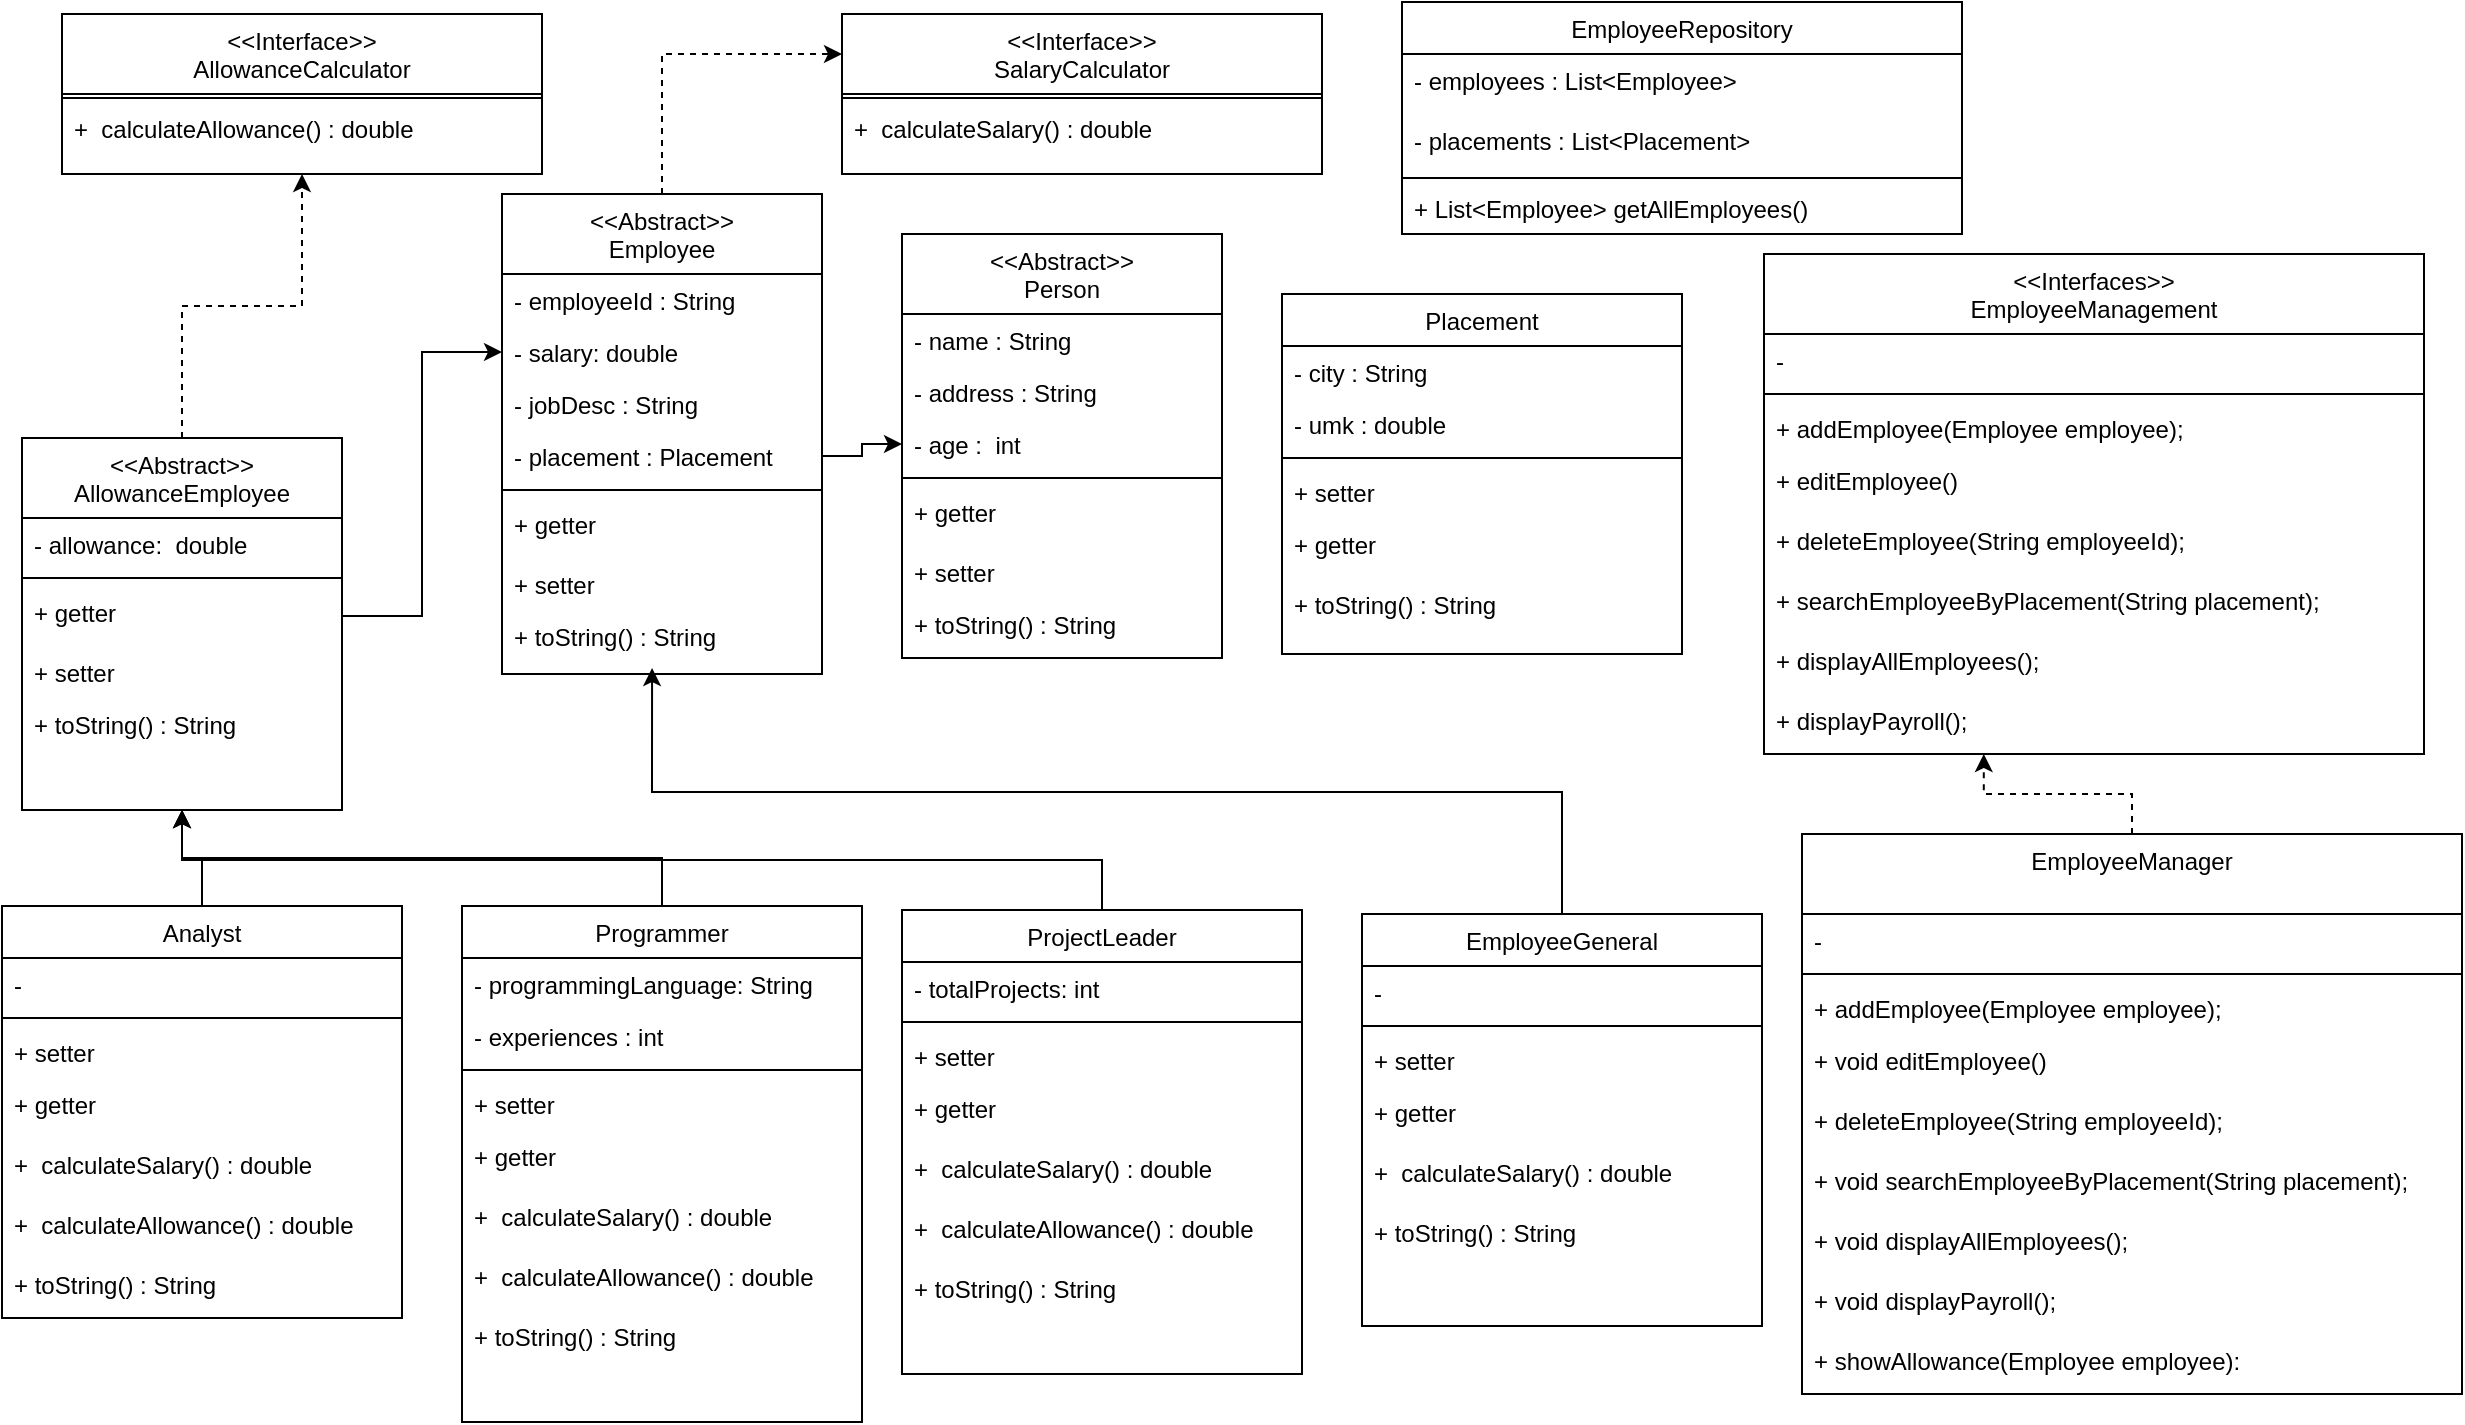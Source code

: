 <mxfile version="13.9.9" type="device"><diagram id="C5RBs43oDa-KdzZeNtuy" name="Page-1"><mxGraphModel dx="1217" dy="706" grid="1" gridSize="10" guides="1" tooltips="1" connect="1" arrows="1" fold="1" page="1" pageScale="1" pageWidth="827" pageHeight="1169" math="0" shadow="0"><root><mxCell id="WIyWlLk6GJQsqaUBKTNV-0"/><mxCell id="WIyWlLk6GJQsqaUBKTNV-1" parent="WIyWlLk6GJQsqaUBKTNV-0"/><mxCell id="zkfFHV4jXpPFQw0GAbJ--0" value="&lt;&lt;Abstract&gt;&gt;&#10;Person&#10;" style="swimlane;fontStyle=0;align=center;verticalAlign=top;childLayout=stackLayout;horizontal=1;startSize=40;horizontalStack=0;resizeParent=1;resizeLast=0;collapsible=1;marginBottom=0;rounded=0;shadow=0;strokeWidth=1;" parent="WIyWlLk6GJQsqaUBKTNV-1" vertex="1"><mxGeometry x="480" y="120" width="160" height="212" as="geometry"><mxRectangle x="230" y="140" width="160" height="26" as="alternateBounds"/></mxGeometry></mxCell><mxCell id="zkfFHV4jXpPFQw0GAbJ--1" value="- name : String" style="text;align=left;verticalAlign=top;spacingLeft=4;spacingRight=4;overflow=hidden;rotatable=0;points=[[0,0.5],[1,0.5]];portConstraint=eastwest;" parent="zkfFHV4jXpPFQw0GAbJ--0" vertex="1"><mxGeometry y="40" width="160" height="26" as="geometry"/></mxCell><mxCell id="zkfFHV4jXpPFQw0GAbJ--2" value="- address : String" style="text;align=left;verticalAlign=top;spacingLeft=4;spacingRight=4;overflow=hidden;rotatable=0;points=[[0,0.5],[1,0.5]];portConstraint=eastwest;rounded=0;shadow=0;html=0;" parent="zkfFHV4jXpPFQw0GAbJ--0" vertex="1"><mxGeometry y="66" width="160" height="26" as="geometry"/></mxCell><mxCell id="FQg5Q1cOkuZpACxGV6JW-0" value="- age :  int" style="text;align=left;verticalAlign=top;spacingLeft=4;spacingRight=4;overflow=hidden;rotatable=0;points=[[0,0.5],[1,0.5]];portConstraint=eastwest;rounded=0;shadow=0;html=0;" parent="zkfFHV4jXpPFQw0GAbJ--0" vertex="1"><mxGeometry y="92" width="160" height="26" as="geometry"/></mxCell><mxCell id="zkfFHV4jXpPFQw0GAbJ--4" value="" style="line;html=1;strokeWidth=1;align=left;verticalAlign=middle;spacingTop=-1;spacingLeft=3;spacingRight=3;rotatable=0;labelPosition=right;points=[];portConstraint=eastwest;" parent="zkfFHV4jXpPFQw0GAbJ--0" vertex="1"><mxGeometry y="118" width="160" height="8" as="geometry"/></mxCell><mxCell id="FQg5Q1cOkuZpACxGV6JW-2" value="+ getter" style="text;align=left;verticalAlign=top;spacingLeft=4;spacingRight=4;overflow=hidden;rotatable=0;points=[[0,0.5],[1,0.5]];portConstraint=eastwest;" parent="zkfFHV4jXpPFQw0GAbJ--0" vertex="1"><mxGeometry y="126" width="160" height="30" as="geometry"/></mxCell><mxCell id="FQg5Q1cOkuZpACxGV6JW-1" value="+ setter" style="text;align=left;verticalAlign=top;spacingLeft=4;spacingRight=4;overflow=hidden;rotatable=0;points=[[0,0.5],[1,0.5]];portConstraint=eastwest;" parent="zkfFHV4jXpPFQw0GAbJ--0" vertex="1"><mxGeometry y="156" width="160" height="26" as="geometry"/></mxCell><mxCell id="FQg5Q1cOkuZpACxGV6JW-3" value="+ toString() : String" style="text;align=left;verticalAlign=top;spacingLeft=4;spacingRight=4;overflow=hidden;rotatable=0;points=[[0,0.5],[1,0.5]];portConstraint=eastwest;" parent="zkfFHV4jXpPFQw0GAbJ--0" vertex="1"><mxGeometry y="182" width="160" height="30" as="geometry"/></mxCell><mxCell id="ZSOCnqieqdstz5WkDLky-48" style="edgeStyle=orthogonalEdgeStyle;rounded=0;orthogonalLoop=1;jettySize=auto;html=1;exitX=0.5;exitY=0;exitDx=0;exitDy=0;entryX=0;entryY=0.25;entryDx=0;entryDy=0;dashed=1;" edge="1" parent="WIyWlLk6GJQsqaUBKTNV-1" source="FQg5Q1cOkuZpACxGV6JW-4" target="ZSOCnqieqdstz5WkDLky-25"><mxGeometry relative="1" as="geometry"/></mxCell><mxCell id="FQg5Q1cOkuZpACxGV6JW-4" value="&lt;&lt;Abstract&gt;&gt;&#10;Employee" style="swimlane;fontStyle=0;align=center;verticalAlign=top;childLayout=stackLayout;horizontal=1;startSize=40;horizontalStack=0;resizeParent=1;resizeLast=0;collapsible=1;marginBottom=0;rounded=0;shadow=0;strokeWidth=1;" parent="WIyWlLk6GJQsqaUBKTNV-1" vertex="1"><mxGeometry x="280" y="100" width="160" height="240" as="geometry"><mxRectangle x="230" y="140" width="160" height="26" as="alternateBounds"/></mxGeometry></mxCell><mxCell id="H35EbnX_3jbPwQ7uLqeX-40" value="- employeeId : String" style="text;align=left;verticalAlign=top;spacingLeft=4;spacingRight=4;overflow=hidden;rotatable=0;points=[[0,0.5],[1,0.5]];portConstraint=eastwest;" parent="FQg5Q1cOkuZpACxGV6JW-4" vertex="1"><mxGeometry y="40" width="160" height="26" as="geometry"/></mxCell><mxCell id="H35EbnX_3jbPwQ7uLqeX-41" value="- salary: double" style="text;align=left;verticalAlign=top;spacingLeft=4;spacingRight=4;overflow=hidden;rotatable=0;points=[[0,0.5],[1,0.5]];portConstraint=eastwest;" parent="FQg5Q1cOkuZpACxGV6JW-4" vertex="1"><mxGeometry y="66" width="160" height="26" as="geometry"/></mxCell><mxCell id="ZSOCnqieqdstz5WkDLky-0" value="- jobDesc : String" style="text;align=left;verticalAlign=top;spacingLeft=4;spacingRight=4;overflow=hidden;rotatable=0;points=[[0,0.5],[1,0.5]];portConstraint=eastwest;" vertex="1" parent="FQg5Q1cOkuZpACxGV6JW-4"><mxGeometry y="92" width="160" height="26" as="geometry"/></mxCell><mxCell id="ZSOCnqieqdstz5WkDLky-1" value="- placement : Placement" style="text;align=left;verticalAlign=top;spacingLeft=4;spacingRight=4;overflow=hidden;rotatable=0;points=[[0,0.5],[1,0.5]];portConstraint=eastwest;" vertex="1" parent="FQg5Q1cOkuZpACxGV6JW-4"><mxGeometry y="118" width="160" height="26" as="geometry"/></mxCell><mxCell id="FQg5Q1cOkuZpACxGV6JW-9" value="" style="line;html=1;strokeWidth=1;align=left;verticalAlign=middle;spacingTop=-1;spacingLeft=3;spacingRight=3;rotatable=0;labelPosition=right;points=[];portConstraint=eastwest;" parent="FQg5Q1cOkuZpACxGV6JW-4" vertex="1"><mxGeometry y="144" width="160" height="8" as="geometry"/></mxCell><mxCell id="H35EbnX_3jbPwQ7uLqeX-21" value="+ getter" style="text;align=left;verticalAlign=top;spacingLeft=4;spacingRight=4;overflow=hidden;rotatable=0;points=[[0,0.5],[1,0.5]];portConstraint=eastwest;" parent="FQg5Q1cOkuZpACxGV6JW-4" vertex="1"><mxGeometry y="152" width="160" height="30" as="geometry"/></mxCell><mxCell id="H35EbnX_3jbPwQ7uLqeX-22" value="+ setter" style="text;align=left;verticalAlign=top;spacingLeft=4;spacingRight=4;overflow=hidden;rotatable=0;points=[[0,0.5],[1,0.5]];portConstraint=eastwest;" parent="FQg5Q1cOkuZpACxGV6JW-4" vertex="1"><mxGeometry y="182" width="160" height="26" as="geometry"/></mxCell><mxCell id="FQg5Q1cOkuZpACxGV6JW-13" value="+ toString() : String" style="text;align=left;verticalAlign=top;spacingLeft=4;spacingRight=4;overflow=hidden;rotatable=0;points=[[0,0.5],[1,0.5]];portConstraint=eastwest;" parent="FQg5Q1cOkuZpACxGV6JW-4" vertex="1"><mxGeometry y="208" width="160" height="30" as="geometry"/></mxCell><mxCell id="ZSOCnqieqdstz5WkDLky-43" style="edgeStyle=orthogonalEdgeStyle;rounded=0;orthogonalLoop=1;jettySize=auto;html=1;exitX=0.5;exitY=0;exitDx=0;exitDy=0;entryX=0.5;entryY=1;entryDx=0;entryDy=0;" edge="1" parent="WIyWlLk6GJQsqaUBKTNV-1" source="nAmpYLz-utX4xb49w0z8-37" target="ZSOCnqieqdstz5WkDLky-32"><mxGeometry relative="1" as="geometry"/></mxCell><mxCell id="nAmpYLz-utX4xb49w0z8-37" value="Analyst" style="swimlane;fontStyle=0;align=center;verticalAlign=top;childLayout=stackLayout;horizontal=1;startSize=26;horizontalStack=0;resizeParent=1;resizeLast=0;collapsible=1;marginBottom=0;rounded=0;shadow=0;strokeWidth=1;" parent="WIyWlLk6GJQsqaUBKTNV-1" vertex="1"><mxGeometry x="30" y="456" width="200" height="206" as="geometry"><mxRectangle x="230" y="140" width="160" height="26" as="alternateBounds"/></mxGeometry></mxCell><mxCell id="nAmpYLz-utX4xb49w0z8-63" value="-" style="text;align=left;verticalAlign=top;spacingLeft=4;spacingRight=4;overflow=hidden;rotatable=0;points=[[0,0.5],[1,0.5]];portConstraint=eastwest;rounded=0;shadow=0;html=0;" parent="nAmpYLz-utX4xb49w0z8-37" vertex="1"><mxGeometry y="26" width="200" height="26" as="geometry"/></mxCell><mxCell id="nAmpYLz-utX4xb49w0z8-42" value="" style="line;html=1;strokeWidth=1;align=left;verticalAlign=middle;spacingTop=-1;spacingLeft=3;spacingRight=3;rotatable=0;labelPosition=right;points=[];portConstraint=eastwest;" parent="nAmpYLz-utX4xb49w0z8-37" vertex="1"><mxGeometry y="52" width="200" height="8" as="geometry"/></mxCell><mxCell id="H35EbnX_3jbPwQ7uLqeX-32" value="+ setter" style="text;align=left;verticalAlign=top;spacingLeft=4;spacingRight=4;overflow=hidden;rotatable=0;points=[[0,0.5],[1,0.5]];portConstraint=eastwest;" parent="nAmpYLz-utX4xb49w0z8-37" vertex="1"><mxGeometry y="60" width="200" height="26" as="geometry"/></mxCell><mxCell id="H35EbnX_3jbPwQ7uLqeX-33" value="+ getter" style="text;align=left;verticalAlign=top;spacingLeft=4;spacingRight=4;overflow=hidden;rotatable=0;points=[[0,0.5],[1,0.5]];portConstraint=eastwest;" parent="nAmpYLz-utX4xb49w0z8-37" vertex="1"><mxGeometry y="86" width="200" height="30" as="geometry"/></mxCell><mxCell id="ZSOCnqieqdstz5WkDLky-28" value="+  calculateSalary() : double" style="text;align=left;verticalAlign=top;spacingLeft=4;spacingRight=4;overflow=hidden;rotatable=0;points=[[0,0.5],[1,0.5]];portConstraint=eastwest;" vertex="1" parent="nAmpYLz-utX4xb49w0z8-37"><mxGeometry y="116" width="200" height="30" as="geometry"/></mxCell><mxCell id="ZSOCnqieqdstz5WkDLky-22" value="+  calculateAllowance() : double" style="text;align=left;verticalAlign=top;spacingLeft=4;spacingRight=4;overflow=hidden;rotatable=0;points=[[0,0.5],[1,0.5]];portConstraint=eastwest;" vertex="1" parent="nAmpYLz-utX4xb49w0z8-37"><mxGeometry y="146" width="200" height="30" as="geometry"/></mxCell><mxCell id="nAmpYLz-utX4xb49w0z8-46" value="+ toString() : String" style="text;align=left;verticalAlign=top;spacingLeft=4;spacingRight=4;overflow=hidden;rotatable=0;points=[[0,0.5],[1,0.5]];portConstraint=eastwest;" parent="nAmpYLz-utX4xb49w0z8-37" vertex="1"><mxGeometry y="176" width="200" height="30" as="geometry"/></mxCell><mxCell id="ZSOCnqieqdstz5WkDLky-44" style="edgeStyle=orthogonalEdgeStyle;rounded=0;orthogonalLoop=1;jettySize=auto;html=1;exitX=0.5;exitY=0;exitDx=0;exitDy=0;entryX=0.5;entryY=1;entryDx=0;entryDy=0;" edge="1" parent="WIyWlLk6GJQsqaUBKTNV-1" source="nAmpYLz-utX4xb49w0z8-47" target="ZSOCnqieqdstz5WkDLky-32"><mxGeometry relative="1" as="geometry"/></mxCell><mxCell id="nAmpYLz-utX4xb49w0z8-47" value="Programmer" style="swimlane;fontStyle=0;align=center;verticalAlign=top;childLayout=stackLayout;horizontal=1;startSize=26;horizontalStack=0;resizeParent=1;resizeLast=0;collapsible=1;marginBottom=0;rounded=0;shadow=0;strokeWidth=1;" parent="WIyWlLk6GJQsqaUBKTNV-1" vertex="1"><mxGeometry x="260" y="456" width="200" height="258" as="geometry"><mxRectangle x="230" y="140" width="160" height="26" as="alternateBounds"/></mxGeometry></mxCell><mxCell id="nAmpYLz-utX4xb49w0z8-60" value="- programmingLanguage: String" style="text;align=left;verticalAlign=top;spacingLeft=4;spacingRight=4;overflow=hidden;rotatable=0;points=[[0,0.5],[1,0.5]];portConstraint=eastwest;rounded=0;shadow=0;html=0;" parent="nAmpYLz-utX4xb49w0z8-47" vertex="1"><mxGeometry y="26" width="200" height="26" as="geometry"/></mxCell><mxCell id="ZSOCnqieqdstz5WkDLky-19" value="- experiences : int" style="text;align=left;verticalAlign=top;spacingLeft=4;spacingRight=4;overflow=hidden;rotatable=0;points=[[0,0.5],[1,0.5]];portConstraint=eastwest;rounded=0;shadow=0;html=0;" vertex="1" parent="nAmpYLz-utX4xb49w0z8-47"><mxGeometry y="52" width="200" height="26" as="geometry"/></mxCell><mxCell id="nAmpYLz-utX4xb49w0z8-52" value="" style="line;html=1;strokeWidth=1;align=left;verticalAlign=middle;spacingTop=-1;spacingLeft=3;spacingRight=3;rotatable=0;labelPosition=right;points=[];portConstraint=eastwest;" parent="nAmpYLz-utX4xb49w0z8-47" vertex="1"><mxGeometry y="78" width="200" height="8" as="geometry"/></mxCell><mxCell id="H35EbnX_3jbPwQ7uLqeX-34" value="+ setter" style="text;align=left;verticalAlign=top;spacingLeft=4;spacingRight=4;overflow=hidden;rotatable=0;points=[[0,0.5],[1,0.5]];portConstraint=eastwest;" parent="nAmpYLz-utX4xb49w0z8-47" vertex="1"><mxGeometry y="86" width="200" height="26" as="geometry"/></mxCell><mxCell id="H35EbnX_3jbPwQ7uLqeX-35" value="+ getter" style="text;align=left;verticalAlign=top;spacingLeft=4;spacingRight=4;overflow=hidden;rotatable=0;points=[[0,0.5],[1,0.5]];portConstraint=eastwest;" parent="nAmpYLz-utX4xb49w0z8-47" vertex="1"><mxGeometry y="112" width="200" height="30" as="geometry"/></mxCell><mxCell id="ZSOCnqieqdstz5WkDLky-29" value="+  calculateSalary() : double" style="text;align=left;verticalAlign=top;spacingLeft=4;spacingRight=4;overflow=hidden;rotatable=0;points=[[0,0.5],[1,0.5]];portConstraint=eastwest;" vertex="1" parent="nAmpYLz-utX4xb49w0z8-47"><mxGeometry y="142" width="200" height="30" as="geometry"/></mxCell><mxCell id="ZSOCnqieqdstz5WkDLky-23" value="+  calculateAllowance() : double" style="text;align=left;verticalAlign=top;spacingLeft=4;spacingRight=4;overflow=hidden;rotatable=0;points=[[0,0.5],[1,0.5]];portConstraint=eastwest;" vertex="1" parent="nAmpYLz-utX4xb49w0z8-47"><mxGeometry y="172" width="200" height="30" as="geometry"/></mxCell><mxCell id="nAmpYLz-utX4xb49w0z8-56" value="+ toString() : String" style="text;align=left;verticalAlign=top;spacingLeft=4;spacingRight=4;overflow=hidden;rotatable=0;points=[[0,0.5],[1,0.5]];portConstraint=eastwest;" parent="nAmpYLz-utX4xb49w0z8-47" vertex="1"><mxGeometry y="202" width="200" height="30" as="geometry"/></mxCell><mxCell id="H35EbnX_3jbPwQ7uLqeX-6" value="&lt;&lt;Interface&gt;&gt;&#10;AllowanceCalculator" style="swimlane;fontStyle=0;align=center;verticalAlign=top;childLayout=stackLayout;horizontal=1;startSize=40;horizontalStack=0;resizeParent=1;resizeLast=0;collapsible=1;marginBottom=0;rounded=0;shadow=0;strokeWidth=1;" parent="WIyWlLk6GJQsqaUBKTNV-1" vertex="1"><mxGeometry x="60" y="10" width="240" height="80" as="geometry"><mxRectangle x="230" y="140" width="160" height="26" as="alternateBounds"/></mxGeometry></mxCell><mxCell id="H35EbnX_3jbPwQ7uLqeX-8" value="" style="line;html=1;strokeWidth=1;align=left;verticalAlign=middle;spacingTop=-1;spacingLeft=3;spacingRight=3;rotatable=0;labelPosition=right;points=[];portConstraint=eastwest;" parent="H35EbnX_3jbPwQ7uLqeX-6" vertex="1"><mxGeometry y="40" width="240" height="4" as="geometry"/></mxCell><mxCell id="H35EbnX_3jbPwQ7uLqeX-11" value="+  calculateAllowance() : double" style="text;align=left;verticalAlign=top;spacingLeft=4;spacingRight=4;overflow=hidden;rotatable=0;points=[[0,0.5],[1,0.5]];portConstraint=eastwest;" parent="H35EbnX_3jbPwQ7uLqeX-6" vertex="1"><mxGeometry y="44" width="240" height="30" as="geometry"/></mxCell><mxCell id="H35EbnX_3jbPwQ7uLqeX-43" value="EmployeeRepository" style="swimlane;fontStyle=0;align=center;verticalAlign=top;childLayout=stackLayout;horizontal=1;startSize=26;horizontalStack=0;resizeParent=1;resizeLast=0;collapsible=1;marginBottom=0;rounded=0;shadow=0;strokeWidth=1;" parent="WIyWlLk6GJQsqaUBKTNV-1" vertex="1"><mxGeometry x="730" y="4" width="280" height="116" as="geometry"><mxRectangle x="230" y="140" width="160" height="26" as="alternateBounds"/></mxGeometry></mxCell><mxCell id="H35EbnX_3jbPwQ7uLqeX-44" value="- employees : List&lt;Employee&gt;" style="text;align=left;verticalAlign=top;spacingLeft=4;spacingRight=4;overflow=hidden;rotatable=0;points=[[0,0.5],[1,0.5]];portConstraint=eastwest;" parent="H35EbnX_3jbPwQ7uLqeX-43" vertex="1"><mxGeometry y="26" width="280" height="30" as="geometry"/></mxCell><mxCell id="ZSOCnqieqdstz5WkDLky-58" value="- placements : List&lt;Placement&gt;" style="text;align=left;verticalAlign=top;spacingLeft=4;spacingRight=4;overflow=hidden;rotatable=0;points=[[0,0.5],[1,0.5]];portConstraint=eastwest;" vertex="1" parent="H35EbnX_3jbPwQ7uLqeX-43"><mxGeometry y="56" width="280" height="30" as="geometry"/></mxCell><mxCell id="H35EbnX_3jbPwQ7uLqeX-45" value="" style="line;html=1;strokeWidth=1;align=left;verticalAlign=middle;spacingTop=-1;spacingLeft=3;spacingRight=3;rotatable=0;labelPosition=right;points=[];portConstraint=eastwest;" parent="H35EbnX_3jbPwQ7uLqeX-43" vertex="1"><mxGeometry y="86" width="280" height="4" as="geometry"/></mxCell><mxCell id="H35EbnX_3jbPwQ7uLqeX-46" value="+ List&lt;Employee&gt; getAllEmployees()" style="text;align=left;verticalAlign=top;spacingLeft=4;spacingRight=4;overflow=hidden;rotatable=0;points=[[0,0.5],[1,0.5]];portConstraint=eastwest;" parent="H35EbnX_3jbPwQ7uLqeX-43" vertex="1"><mxGeometry y="90" width="280" height="26" as="geometry"/></mxCell><mxCell id="ZSOCnqieqdstz5WkDLky-49" style="edgeStyle=orthogonalEdgeStyle;rounded=0;orthogonalLoop=1;jettySize=auto;html=1;exitX=0.5;exitY=0;exitDx=0;exitDy=0;entryX=0.469;entryY=0.967;entryDx=0;entryDy=0;entryPerimeter=0;" edge="1" parent="WIyWlLk6GJQsqaUBKTNV-1" source="ZSOCnqieqdstz5WkDLky-2" target="FQg5Q1cOkuZpACxGV6JW-13"><mxGeometry relative="1" as="geometry"/></mxCell><mxCell id="ZSOCnqieqdstz5WkDLky-2" value="EmployeeGeneral" style="swimlane;fontStyle=0;align=center;verticalAlign=top;childLayout=stackLayout;horizontal=1;startSize=26;horizontalStack=0;resizeParent=1;resizeLast=0;collapsible=1;marginBottom=0;rounded=0;shadow=0;strokeWidth=1;" vertex="1" parent="WIyWlLk6GJQsqaUBKTNV-1"><mxGeometry x="710" y="460" width="200" height="206" as="geometry"><mxRectangle x="230" y="140" width="160" height="26" as="alternateBounds"/></mxGeometry></mxCell><mxCell id="ZSOCnqieqdstz5WkDLky-3" value="-" style="text;align=left;verticalAlign=top;spacingLeft=4;spacingRight=4;overflow=hidden;rotatable=0;points=[[0,0.5],[1,0.5]];portConstraint=eastwest;rounded=0;shadow=0;html=0;" vertex="1" parent="ZSOCnqieqdstz5WkDLky-2"><mxGeometry y="26" width="200" height="26" as="geometry"/></mxCell><mxCell id="ZSOCnqieqdstz5WkDLky-4" value="" style="line;html=1;strokeWidth=1;align=left;verticalAlign=middle;spacingTop=-1;spacingLeft=3;spacingRight=3;rotatable=0;labelPosition=right;points=[];portConstraint=eastwest;" vertex="1" parent="ZSOCnqieqdstz5WkDLky-2"><mxGeometry y="52" width="200" height="8" as="geometry"/></mxCell><mxCell id="ZSOCnqieqdstz5WkDLky-6" value="+ setter" style="text;align=left;verticalAlign=top;spacingLeft=4;spacingRight=4;overflow=hidden;rotatable=0;points=[[0,0.5],[1,0.5]];portConstraint=eastwest;" vertex="1" parent="ZSOCnqieqdstz5WkDLky-2"><mxGeometry y="60" width="200" height="26" as="geometry"/></mxCell><mxCell id="ZSOCnqieqdstz5WkDLky-7" value="+ getter" style="text;align=left;verticalAlign=top;spacingLeft=4;spacingRight=4;overflow=hidden;rotatable=0;points=[[0,0.5],[1,0.5]];portConstraint=eastwest;" vertex="1" parent="ZSOCnqieqdstz5WkDLky-2"><mxGeometry y="86" width="200" height="30" as="geometry"/></mxCell><mxCell id="ZSOCnqieqdstz5WkDLky-31" value="+  calculateSalary() : double" style="text;align=left;verticalAlign=top;spacingLeft=4;spacingRight=4;overflow=hidden;rotatable=0;points=[[0,0.5],[1,0.5]];portConstraint=eastwest;" vertex="1" parent="ZSOCnqieqdstz5WkDLky-2"><mxGeometry y="116" width="200" height="30" as="geometry"/></mxCell><mxCell id="ZSOCnqieqdstz5WkDLky-9" value="+ toString() : String" style="text;align=left;verticalAlign=top;spacingLeft=4;spacingRight=4;overflow=hidden;rotatable=0;points=[[0,0.5],[1,0.5]];portConstraint=eastwest;" vertex="1" parent="ZSOCnqieqdstz5WkDLky-2"><mxGeometry y="146" width="200" height="30" as="geometry"/></mxCell><mxCell id="ZSOCnqieqdstz5WkDLky-45" style="edgeStyle=orthogonalEdgeStyle;rounded=0;orthogonalLoop=1;jettySize=auto;html=1;exitX=0.5;exitY=0;exitDx=0;exitDy=0;entryX=0.5;entryY=1;entryDx=0;entryDy=0;" edge="1" parent="WIyWlLk6GJQsqaUBKTNV-1" source="ZSOCnqieqdstz5WkDLky-10" target="ZSOCnqieqdstz5WkDLky-32"><mxGeometry relative="1" as="geometry"/></mxCell><mxCell id="ZSOCnqieqdstz5WkDLky-10" value="ProjectLeader" style="swimlane;fontStyle=0;align=center;verticalAlign=top;childLayout=stackLayout;horizontal=1;startSize=26;horizontalStack=0;resizeParent=1;resizeLast=0;collapsible=1;marginBottom=0;rounded=0;shadow=0;strokeWidth=1;" vertex="1" parent="WIyWlLk6GJQsqaUBKTNV-1"><mxGeometry x="480" y="458" width="200" height="232" as="geometry"><mxRectangle x="230" y="140" width="160" height="26" as="alternateBounds"/></mxGeometry></mxCell><mxCell id="ZSOCnqieqdstz5WkDLky-21" value="- totalProjects: int" style="text;align=left;verticalAlign=top;spacingLeft=4;spacingRight=4;overflow=hidden;rotatable=0;points=[[0,0.5],[1,0.5]];portConstraint=eastwest;rounded=0;shadow=0;html=0;" vertex="1" parent="ZSOCnqieqdstz5WkDLky-10"><mxGeometry y="26" width="200" height="26" as="geometry"/></mxCell><mxCell id="ZSOCnqieqdstz5WkDLky-12" value="" style="line;html=1;strokeWidth=1;align=left;verticalAlign=middle;spacingTop=-1;spacingLeft=3;spacingRight=3;rotatable=0;labelPosition=right;points=[];portConstraint=eastwest;" vertex="1" parent="ZSOCnqieqdstz5WkDLky-10"><mxGeometry y="52" width="200" height="8" as="geometry"/></mxCell><mxCell id="ZSOCnqieqdstz5WkDLky-14" value="+ setter" style="text;align=left;verticalAlign=top;spacingLeft=4;spacingRight=4;overflow=hidden;rotatable=0;points=[[0,0.5],[1,0.5]];portConstraint=eastwest;" vertex="1" parent="ZSOCnqieqdstz5WkDLky-10"><mxGeometry y="60" width="200" height="26" as="geometry"/></mxCell><mxCell id="ZSOCnqieqdstz5WkDLky-15" value="+ getter" style="text;align=left;verticalAlign=top;spacingLeft=4;spacingRight=4;overflow=hidden;rotatable=0;points=[[0,0.5],[1,0.5]];portConstraint=eastwest;" vertex="1" parent="ZSOCnqieqdstz5WkDLky-10"><mxGeometry y="86" width="200" height="30" as="geometry"/></mxCell><mxCell id="ZSOCnqieqdstz5WkDLky-30" value="+  calculateSalary() : double" style="text;align=left;verticalAlign=top;spacingLeft=4;spacingRight=4;overflow=hidden;rotatable=0;points=[[0,0.5],[1,0.5]];portConstraint=eastwest;" vertex="1" parent="ZSOCnqieqdstz5WkDLky-10"><mxGeometry y="116" width="200" height="30" as="geometry"/></mxCell><mxCell id="ZSOCnqieqdstz5WkDLky-24" value="+  calculateAllowance() : double" style="text;align=left;verticalAlign=top;spacingLeft=4;spacingRight=4;overflow=hidden;rotatable=0;points=[[0,0.5],[1,0.5]];portConstraint=eastwest;" vertex="1" parent="ZSOCnqieqdstz5WkDLky-10"><mxGeometry y="146" width="200" height="30" as="geometry"/></mxCell><mxCell id="ZSOCnqieqdstz5WkDLky-17" value="+ toString() : String" style="text;align=left;verticalAlign=top;spacingLeft=4;spacingRight=4;overflow=hidden;rotatable=0;points=[[0,0.5],[1,0.5]];portConstraint=eastwest;" vertex="1" parent="ZSOCnqieqdstz5WkDLky-10"><mxGeometry y="176" width="200" height="30" as="geometry"/></mxCell><mxCell id="ZSOCnqieqdstz5WkDLky-25" value="&lt;&lt;Interface&gt;&gt;&#10;SalaryCalculator" style="swimlane;fontStyle=0;align=center;verticalAlign=top;childLayout=stackLayout;horizontal=1;startSize=40;horizontalStack=0;resizeParent=1;resizeLast=0;collapsible=1;marginBottom=0;rounded=0;shadow=0;strokeWidth=1;" vertex="1" parent="WIyWlLk6GJQsqaUBKTNV-1"><mxGeometry x="450" y="10" width="240" height="80" as="geometry"><mxRectangle x="230" y="140" width="160" height="26" as="alternateBounds"/></mxGeometry></mxCell><mxCell id="ZSOCnqieqdstz5WkDLky-26" value="" style="line;html=1;strokeWidth=1;align=left;verticalAlign=middle;spacingTop=-1;spacingLeft=3;spacingRight=3;rotatable=0;labelPosition=right;points=[];portConstraint=eastwest;" vertex="1" parent="ZSOCnqieqdstz5WkDLky-25"><mxGeometry y="40" width="240" height="4" as="geometry"/></mxCell><mxCell id="ZSOCnqieqdstz5WkDLky-27" value="+  calculateSalary() : double" style="text;align=left;verticalAlign=top;spacingLeft=4;spacingRight=4;overflow=hidden;rotatable=0;points=[[0,0.5],[1,0.5]];portConstraint=eastwest;" vertex="1" parent="ZSOCnqieqdstz5WkDLky-25"><mxGeometry y="44" width="240" height="30" as="geometry"/></mxCell><mxCell id="ZSOCnqieqdstz5WkDLky-42" style="edgeStyle=orthogonalEdgeStyle;rounded=0;orthogonalLoop=1;jettySize=auto;html=1;entryX=0.5;entryY=1;entryDx=0;entryDy=0;dashed=1;" edge="1" parent="WIyWlLk6GJQsqaUBKTNV-1" source="ZSOCnqieqdstz5WkDLky-32" target="H35EbnX_3jbPwQ7uLqeX-6"><mxGeometry relative="1" as="geometry"/></mxCell><mxCell id="ZSOCnqieqdstz5WkDLky-32" value="&lt;&lt;Abstract&gt;&gt;&#10;AllowanceEmployee" style="swimlane;fontStyle=0;align=center;verticalAlign=top;childLayout=stackLayout;horizontal=1;startSize=40;horizontalStack=0;resizeParent=1;resizeLast=0;collapsible=1;marginBottom=0;rounded=0;shadow=0;strokeWidth=1;" vertex="1" parent="WIyWlLk6GJQsqaUBKTNV-1"><mxGeometry x="40" y="222" width="160" height="186" as="geometry"><mxRectangle x="230" y="140" width="160" height="26" as="alternateBounds"/></mxGeometry></mxCell><mxCell id="ZSOCnqieqdstz5WkDLky-41" value="- allowance:  double" style="text;align=left;verticalAlign=top;spacingLeft=4;spacingRight=4;overflow=hidden;rotatable=0;points=[[0,0.5],[1,0.5]];portConstraint=eastwest;rounded=0;shadow=0;html=0;" vertex="1" parent="ZSOCnqieqdstz5WkDLky-32"><mxGeometry y="40" width="160" height="26" as="geometry"/></mxCell><mxCell id="ZSOCnqieqdstz5WkDLky-37" value="" style="line;html=1;strokeWidth=1;align=left;verticalAlign=middle;spacingTop=-1;spacingLeft=3;spacingRight=3;rotatable=0;labelPosition=right;points=[];portConstraint=eastwest;" vertex="1" parent="ZSOCnqieqdstz5WkDLky-32"><mxGeometry y="66" width="160" height="8" as="geometry"/></mxCell><mxCell id="ZSOCnqieqdstz5WkDLky-38" value="+ getter" style="text;align=left;verticalAlign=top;spacingLeft=4;spacingRight=4;overflow=hidden;rotatable=0;points=[[0,0.5],[1,0.5]];portConstraint=eastwest;" vertex="1" parent="ZSOCnqieqdstz5WkDLky-32"><mxGeometry y="74" width="160" height="30" as="geometry"/></mxCell><mxCell id="ZSOCnqieqdstz5WkDLky-39" value="+ setter" style="text;align=left;verticalAlign=top;spacingLeft=4;spacingRight=4;overflow=hidden;rotatable=0;points=[[0,0.5],[1,0.5]];portConstraint=eastwest;" vertex="1" parent="ZSOCnqieqdstz5WkDLky-32"><mxGeometry y="104" width="160" height="26" as="geometry"/></mxCell><mxCell id="ZSOCnqieqdstz5WkDLky-40" value="+ toString() : String" style="text;align=left;verticalAlign=top;spacingLeft=4;spacingRight=4;overflow=hidden;rotatable=0;points=[[0,0.5],[1,0.5]];portConstraint=eastwest;" vertex="1" parent="ZSOCnqieqdstz5WkDLky-32"><mxGeometry y="130" width="160" height="30" as="geometry"/></mxCell><mxCell id="ZSOCnqieqdstz5WkDLky-46" style="edgeStyle=orthogonalEdgeStyle;rounded=0;orthogonalLoop=1;jettySize=auto;html=1;exitX=1;exitY=0.5;exitDx=0;exitDy=0;entryX=0;entryY=0.5;entryDx=0;entryDy=0;" edge="1" parent="WIyWlLk6GJQsqaUBKTNV-1" source="ZSOCnqieqdstz5WkDLky-38" target="H35EbnX_3jbPwQ7uLqeX-41"><mxGeometry relative="1" as="geometry"/></mxCell><mxCell id="ZSOCnqieqdstz5WkDLky-47" style="edgeStyle=orthogonalEdgeStyle;rounded=0;orthogonalLoop=1;jettySize=auto;html=1;exitX=1;exitY=0.5;exitDx=0;exitDy=0;entryX=0;entryY=0.5;entryDx=0;entryDy=0;" edge="1" parent="WIyWlLk6GJQsqaUBKTNV-1" source="ZSOCnqieqdstz5WkDLky-1" target="FQg5Q1cOkuZpACxGV6JW-0"><mxGeometry relative="1" as="geometry"/></mxCell><mxCell id="ZSOCnqieqdstz5WkDLky-50" value="Placement" style="swimlane;fontStyle=0;align=center;verticalAlign=top;childLayout=stackLayout;horizontal=1;startSize=26;horizontalStack=0;resizeParent=1;resizeLast=0;collapsible=1;marginBottom=0;rounded=0;shadow=0;strokeWidth=1;" vertex="1" parent="WIyWlLk6GJQsqaUBKTNV-1"><mxGeometry x="670" y="150" width="200" height="180" as="geometry"><mxRectangle x="230" y="140" width="160" height="26" as="alternateBounds"/></mxGeometry></mxCell><mxCell id="ZSOCnqieqdstz5WkDLky-51" value="- city : String" style="text;align=left;verticalAlign=top;spacingLeft=4;spacingRight=4;overflow=hidden;rotatable=0;points=[[0,0.5],[1,0.5]];portConstraint=eastwest;rounded=0;shadow=0;html=0;" vertex="1" parent="ZSOCnqieqdstz5WkDLky-50"><mxGeometry y="26" width="200" height="26" as="geometry"/></mxCell><mxCell id="ZSOCnqieqdstz5WkDLky-57" value="- umk : double" style="text;align=left;verticalAlign=top;spacingLeft=4;spacingRight=4;overflow=hidden;rotatable=0;points=[[0,0.5],[1,0.5]];portConstraint=eastwest;rounded=0;shadow=0;html=0;" vertex="1" parent="ZSOCnqieqdstz5WkDLky-50"><mxGeometry y="52" width="200" height="26" as="geometry"/></mxCell><mxCell id="ZSOCnqieqdstz5WkDLky-52" value="" style="line;html=1;strokeWidth=1;align=left;verticalAlign=middle;spacingTop=-1;spacingLeft=3;spacingRight=3;rotatable=0;labelPosition=right;points=[];portConstraint=eastwest;" vertex="1" parent="ZSOCnqieqdstz5WkDLky-50"><mxGeometry y="78" width="200" height="8" as="geometry"/></mxCell><mxCell id="ZSOCnqieqdstz5WkDLky-53" value="+ setter" style="text;align=left;verticalAlign=top;spacingLeft=4;spacingRight=4;overflow=hidden;rotatable=0;points=[[0,0.5],[1,0.5]];portConstraint=eastwest;" vertex="1" parent="ZSOCnqieqdstz5WkDLky-50"><mxGeometry y="86" width="200" height="26" as="geometry"/></mxCell><mxCell id="ZSOCnqieqdstz5WkDLky-54" value="+ getter" style="text;align=left;verticalAlign=top;spacingLeft=4;spacingRight=4;overflow=hidden;rotatable=0;points=[[0,0.5],[1,0.5]];portConstraint=eastwest;" vertex="1" parent="ZSOCnqieqdstz5WkDLky-50"><mxGeometry y="112" width="200" height="30" as="geometry"/></mxCell><mxCell id="ZSOCnqieqdstz5WkDLky-56" value="+ toString() : String" style="text;align=left;verticalAlign=top;spacingLeft=4;spacingRight=4;overflow=hidden;rotatable=0;points=[[0,0.5],[1,0.5]];portConstraint=eastwest;" vertex="1" parent="ZSOCnqieqdstz5WkDLky-50"><mxGeometry y="142" width="200" height="30" as="geometry"/></mxCell><mxCell id="ZSOCnqieqdstz5WkDLky-59" value="&lt;&lt;Interfaces&gt;&gt;&#10;EmployeeManagement" style="swimlane;fontStyle=0;align=center;verticalAlign=top;childLayout=stackLayout;horizontal=1;startSize=40;horizontalStack=0;resizeParent=1;resizeLast=0;collapsible=1;marginBottom=0;rounded=0;shadow=0;strokeWidth=1;" vertex="1" parent="WIyWlLk6GJQsqaUBKTNV-1"><mxGeometry x="911" y="130" width="330" height="250" as="geometry"><mxRectangle x="230" y="140" width="160" height="26" as="alternateBounds"/></mxGeometry></mxCell><mxCell id="ZSOCnqieqdstz5WkDLky-60" value="- " style="text;align=left;verticalAlign=top;spacingLeft=4;spacingRight=4;overflow=hidden;rotatable=0;points=[[0,0.5],[1,0.5]];portConstraint=eastwest;rounded=0;shadow=0;html=0;" vertex="1" parent="ZSOCnqieqdstz5WkDLky-59"><mxGeometry y="40" width="330" height="26" as="geometry"/></mxCell><mxCell id="ZSOCnqieqdstz5WkDLky-62" value="" style="line;html=1;strokeWidth=1;align=left;verticalAlign=middle;spacingTop=-1;spacingLeft=3;spacingRight=3;rotatable=0;labelPosition=right;points=[];portConstraint=eastwest;" vertex="1" parent="ZSOCnqieqdstz5WkDLky-59"><mxGeometry y="66" width="330" height="8" as="geometry"/></mxCell><mxCell id="ZSOCnqieqdstz5WkDLky-63" value="+ addEmployee(Employee employee);" style="text;align=left;verticalAlign=top;spacingLeft=4;spacingRight=4;overflow=hidden;rotatable=0;points=[[0,0.5],[1,0.5]];portConstraint=eastwest;" vertex="1" parent="ZSOCnqieqdstz5WkDLky-59"><mxGeometry y="74" width="330" height="26" as="geometry"/></mxCell><mxCell id="ZSOCnqieqdstz5WkDLky-64" value="+ editEmployee()" style="text;align=left;verticalAlign=top;spacingLeft=4;spacingRight=4;overflow=hidden;rotatable=0;points=[[0,0.5],[1,0.5]];portConstraint=eastwest;" vertex="1" parent="ZSOCnqieqdstz5WkDLky-59"><mxGeometry y="100" width="330" height="30" as="geometry"/></mxCell><mxCell id="ZSOCnqieqdstz5WkDLky-65" value="+ deleteEmployee(String employeeId);" style="text;align=left;verticalAlign=top;spacingLeft=4;spacingRight=4;overflow=hidden;rotatable=0;points=[[0,0.5],[1,0.5]];portConstraint=eastwest;" vertex="1" parent="ZSOCnqieqdstz5WkDLky-59"><mxGeometry y="130" width="330" height="30" as="geometry"/></mxCell><mxCell id="ZSOCnqieqdstz5WkDLky-67" value="+ searchEmployeeByPlacement(String placement);" style="text;align=left;verticalAlign=top;spacingLeft=4;spacingRight=4;overflow=hidden;rotatable=0;points=[[0,0.5],[1,0.5]];portConstraint=eastwest;" vertex="1" parent="ZSOCnqieqdstz5WkDLky-59"><mxGeometry y="160" width="330" height="30" as="geometry"/></mxCell><mxCell id="ZSOCnqieqdstz5WkDLky-68" value="+ displayAllEmployees();" style="text;align=left;verticalAlign=top;spacingLeft=4;spacingRight=4;overflow=hidden;rotatable=0;points=[[0,0.5],[1,0.5]];portConstraint=eastwest;" vertex="1" parent="ZSOCnqieqdstz5WkDLky-59"><mxGeometry y="190" width="330" height="30" as="geometry"/></mxCell><mxCell id="ZSOCnqieqdstz5WkDLky-69" value="+ displayPayroll();" style="text;align=left;verticalAlign=top;spacingLeft=4;spacingRight=4;overflow=hidden;rotatable=0;points=[[0,0.5],[1,0.5]];portConstraint=eastwest;" vertex="1" parent="ZSOCnqieqdstz5WkDLky-59"><mxGeometry y="220" width="330" height="30" as="geometry"/></mxCell><mxCell id="ZSOCnqieqdstz5WkDLky-81" style="edgeStyle=orthogonalEdgeStyle;rounded=0;orthogonalLoop=1;jettySize=auto;html=1;exitX=0.5;exitY=0;exitDx=0;exitDy=0;entryX=0.333;entryY=1;entryDx=0;entryDy=0;entryPerimeter=0;dashed=1;" edge="1" parent="WIyWlLk6GJQsqaUBKTNV-1" source="ZSOCnqieqdstz5WkDLky-70" target="ZSOCnqieqdstz5WkDLky-69"><mxGeometry relative="1" as="geometry"/></mxCell><mxCell id="ZSOCnqieqdstz5WkDLky-70" value="EmployeeManager" style="swimlane;fontStyle=0;align=center;verticalAlign=top;childLayout=stackLayout;horizontal=1;startSize=40;horizontalStack=0;resizeParent=1;resizeLast=0;collapsible=1;marginBottom=0;rounded=0;shadow=0;strokeWidth=1;" vertex="1" parent="WIyWlLk6GJQsqaUBKTNV-1"><mxGeometry x="930" y="420" width="330" height="280" as="geometry"><mxRectangle x="230" y="140" width="160" height="26" as="alternateBounds"/></mxGeometry></mxCell><mxCell id="ZSOCnqieqdstz5WkDLky-71" value="- " style="text;align=left;verticalAlign=top;spacingLeft=4;spacingRight=4;overflow=hidden;rotatable=0;points=[[0,0.5],[1,0.5]];portConstraint=eastwest;rounded=0;shadow=0;html=0;" vertex="1" parent="ZSOCnqieqdstz5WkDLky-70"><mxGeometry y="40" width="330" height="26" as="geometry"/></mxCell><mxCell id="ZSOCnqieqdstz5WkDLky-72" value="" style="line;html=1;strokeWidth=1;align=left;verticalAlign=middle;spacingTop=-1;spacingLeft=3;spacingRight=3;rotatable=0;labelPosition=right;points=[];portConstraint=eastwest;" vertex="1" parent="ZSOCnqieqdstz5WkDLky-70"><mxGeometry y="66" width="330" height="8" as="geometry"/></mxCell><mxCell id="ZSOCnqieqdstz5WkDLky-73" value="+ addEmployee(Employee employee);" style="text;align=left;verticalAlign=top;spacingLeft=4;spacingRight=4;overflow=hidden;rotatable=0;points=[[0,0.5],[1,0.5]];portConstraint=eastwest;" vertex="1" parent="ZSOCnqieqdstz5WkDLky-70"><mxGeometry y="74" width="330" height="26" as="geometry"/></mxCell><mxCell id="ZSOCnqieqdstz5WkDLky-74" value="+ void editEmployee()" style="text;align=left;verticalAlign=top;spacingLeft=4;spacingRight=4;overflow=hidden;rotatable=0;points=[[0,0.5],[1,0.5]];portConstraint=eastwest;" vertex="1" parent="ZSOCnqieqdstz5WkDLky-70"><mxGeometry y="100" width="330" height="30" as="geometry"/></mxCell><mxCell id="ZSOCnqieqdstz5WkDLky-75" value="+ deleteEmployee(String employeeId);" style="text;align=left;verticalAlign=top;spacingLeft=4;spacingRight=4;overflow=hidden;rotatable=0;points=[[0,0.5],[1,0.5]];portConstraint=eastwest;" vertex="1" parent="ZSOCnqieqdstz5WkDLky-70"><mxGeometry y="130" width="330" height="30" as="geometry"/></mxCell><mxCell id="ZSOCnqieqdstz5WkDLky-76" value="+ void searchEmployeeByPlacement(String placement);" style="text;align=left;verticalAlign=top;spacingLeft=4;spacingRight=4;overflow=hidden;rotatable=0;points=[[0,0.5],[1,0.5]];portConstraint=eastwest;" vertex="1" parent="ZSOCnqieqdstz5WkDLky-70"><mxGeometry y="160" width="330" height="30" as="geometry"/></mxCell><mxCell id="ZSOCnqieqdstz5WkDLky-77" value="+ void displayAllEmployees();" style="text;align=left;verticalAlign=top;spacingLeft=4;spacingRight=4;overflow=hidden;rotatable=0;points=[[0,0.5],[1,0.5]];portConstraint=eastwest;" vertex="1" parent="ZSOCnqieqdstz5WkDLky-70"><mxGeometry y="190" width="330" height="30" as="geometry"/></mxCell><mxCell id="ZSOCnqieqdstz5WkDLky-80" value="+ void displayPayroll();" style="text;align=left;verticalAlign=top;spacingLeft=4;spacingRight=4;overflow=hidden;rotatable=0;points=[[0,0.5],[1,0.5]];portConstraint=eastwest;" vertex="1" parent="ZSOCnqieqdstz5WkDLky-70"><mxGeometry y="220" width="330" height="30" as="geometry"/></mxCell><mxCell id="ZSOCnqieqdstz5WkDLky-78" value="+ showAllowance(Employee employee): " style="text;align=left;verticalAlign=top;spacingLeft=4;spacingRight=4;overflow=hidden;rotatable=0;points=[[0,0.5],[1,0.5]];portConstraint=eastwest;" vertex="1" parent="ZSOCnqieqdstz5WkDLky-70"><mxGeometry y="250" width="330" height="30" as="geometry"/></mxCell></root></mxGraphModel></diagram></mxfile>